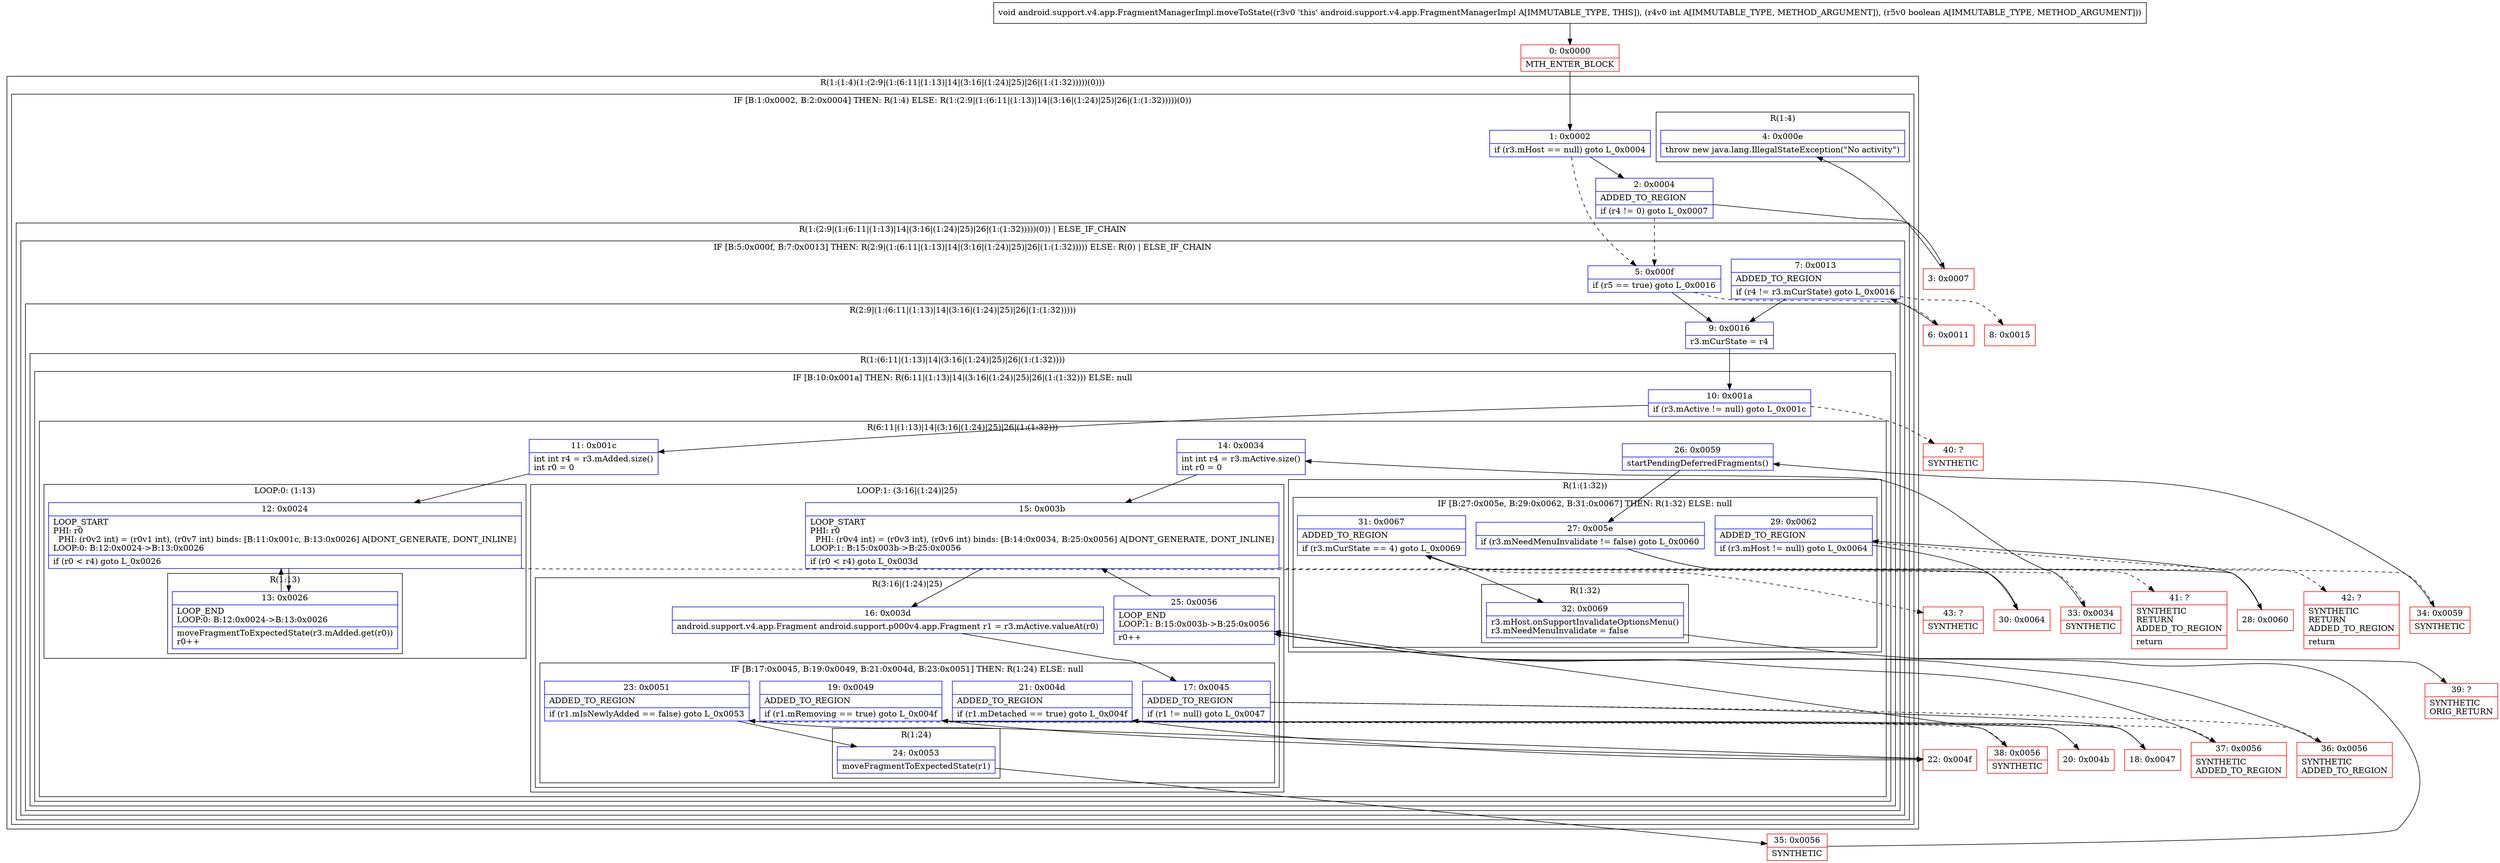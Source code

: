 digraph "CFG forandroid.support.v4.app.FragmentManagerImpl.moveToState(IZ)V" {
subgraph cluster_Region_151812211 {
label = "R(1:(1:4)(1:(2:9|(1:(6:11|(1:13)|14|(3:16|(1:24)|25)|26|(1:(1:32)))))(0)))";
node [shape=record,color=blue];
subgraph cluster_IfRegion_519399054 {
label = "IF [B:1:0x0002, B:2:0x0004] THEN: R(1:4) ELSE: R(1:(2:9|(1:(6:11|(1:13)|14|(3:16|(1:24)|25)|26|(1:(1:32)))))(0))";
node [shape=record,color=blue];
Node_1 [shape=record,label="{1\:\ 0x0002|if (r3.mHost == null) goto L_0x0004\l}"];
Node_2 [shape=record,label="{2\:\ 0x0004|ADDED_TO_REGION\l|if (r4 != 0) goto L_0x0007\l}"];
subgraph cluster_Region_161822846 {
label = "R(1:4)";
node [shape=record,color=blue];
Node_4 [shape=record,label="{4\:\ 0x000e|throw new java.lang.IllegalStateException(\"No activity\")\l}"];
}
subgraph cluster_Region_2021514820 {
label = "R(1:(2:9|(1:(6:11|(1:13)|14|(3:16|(1:24)|25)|26|(1:(1:32)))))(0)) | ELSE_IF_CHAIN\l";
node [shape=record,color=blue];
subgraph cluster_IfRegion_307822296 {
label = "IF [B:5:0x000f, B:7:0x0013] THEN: R(2:9|(1:(6:11|(1:13)|14|(3:16|(1:24)|25)|26|(1:(1:32))))) ELSE: R(0) | ELSE_IF_CHAIN\l";
node [shape=record,color=blue];
Node_5 [shape=record,label="{5\:\ 0x000f|if (r5 == true) goto L_0x0016\l}"];
Node_7 [shape=record,label="{7\:\ 0x0013|ADDED_TO_REGION\l|if (r4 != r3.mCurState) goto L_0x0016\l}"];
subgraph cluster_Region_665598731 {
label = "R(2:9|(1:(6:11|(1:13)|14|(3:16|(1:24)|25)|26|(1:(1:32)))))";
node [shape=record,color=blue];
Node_9 [shape=record,label="{9\:\ 0x0016|r3.mCurState = r4\l}"];
subgraph cluster_Region_132809032 {
label = "R(1:(6:11|(1:13)|14|(3:16|(1:24)|25)|26|(1:(1:32))))";
node [shape=record,color=blue];
subgraph cluster_IfRegion_301195279 {
label = "IF [B:10:0x001a] THEN: R(6:11|(1:13)|14|(3:16|(1:24)|25)|26|(1:(1:32))) ELSE: null";
node [shape=record,color=blue];
Node_10 [shape=record,label="{10\:\ 0x001a|if (r3.mActive != null) goto L_0x001c\l}"];
subgraph cluster_Region_1023452106 {
label = "R(6:11|(1:13)|14|(3:16|(1:24)|25)|26|(1:(1:32)))";
node [shape=record,color=blue];
Node_11 [shape=record,label="{11\:\ 0x001c|int int r4 = r3.mAdded.size()\lint r0 = 0\l}"];
subgraph cluster_LoopRegion_584649826 {
label = "LOOP:0: (1:13)";
node [shape=record,color=blue];
Node_12 [shape=record,label="{12\:\ 0x0024|LOOP_START\lPHI: r0 \l  PHI: (r0v2 int) = (r0v1 int), (r0v7 int) binds: [B:11:0x001c, B:13:0x0026] A[DONT_GENERATE, DONT_INLINE]\lLOOP:0: B:12:0x0024\-\>B:13:0x0026\l|if (r0 \< r4) goto L_0x0026\l}"];
subgraph cluster_Region_752248862 {
label = "R(1:13)";
node [shape=record,color=blue];
Node_13 [shape=record,label="{13\:\ 0x0026|LOOP_END\lLOOP:0: B:12:0x0024\-\>B:13:0x0026\l|moveFragmentToExpectedState(r3.mAdded.get(r0))\lr0++\l}"];
}
}
Node_14 [shape=record,label="{14\:\ 0x0034|int int r4 = r3.mActive.size()\lint r0 = 0\l}"];
subgraph cluster_LoopRegion_836072629 {
label = "LOOP:1: (3:16|(1:24)|25)";
node [shape=record,color=blue];
Node_15 [shape=record,label="{15\:\ 0x003b|LOOP_START\lPHI: r0 \l  PHI: (r0v4 int) = (r0v3 int), (r0v6 int) binds: [B:14:0x0034, B:25:0x0056] A[DONT_GENERATE, DONT_INLINE]\lLOOP:1: B:15:0x003b\-\>B:25:0x0056\l|if (r0 \< r4) goto L_0x003d\l}"];
subgraph cluster_Region_158572470 {
label = "R(3:16|(1:24)|25)";
node [shape=record,color=blue];
Node_16 [shape=record,label="{16\:\ 0x003d|android.support.v4.app.Fragment android.support.p000v4.app.Fragment r1 = r3.mActive.valueAt(r0)\l}"];
subgraph cluster_IfRegion_1671637222 {
label = "IF [B:17:0x0045, B:19:0x0049, B:21:0x004d, B:23:0x0051] THEN: R(1:24) ELSE: null";
node [shape=record,color=blue];
Node_17 [shape=record,label="{17\:\ 0x0045|ADDED_TO_REGION\l|if (r1 != null) goto L_0x0047\l}"];
Node_19 [shape=record,label="{19\:\ 0x0049|ADDED_TO_REGION\l|if (r1.mRemoving == true) goto L_0x004f\l}"];
Node_21 [shape=record,label="{21\:\ 0x004d|ADDED_TO_REGION\l|if (r1.mDetached == true) goto L_0x004f\l}"];
Node_23 [shape=record,label="{23\:\ 0x0051|ADDED_TO_REGION\l|if (r1.mIsNewlyAdded == false) goto L_0x0053\l}"];
subgraph cluster_Region_2083142164 {
label = "R(1:24)";
node [shape=record,color=blue];
Node_24 [shape=record,label="{24\:\ 0x0053|moveFragmentToExpectedState(r1)\l}"];
}
}
Node_25 [shape=record,label="{25\:\ 0x0056|LOOP_END\lLOOP:1: B:15:0x003b\-\>B:25:0x0056\l|r0++\l}"];
}
}
Node_26 [shape=record,label="{26\:\ 0x0059|startPendingDeferredFragments()\l}"];
subgraph cluster_Region_1141404375 {
label = "R(1:(1:32))";
node [shape=record,color=blue];
subgraph cluster_IfRegion_45772094 {
label = "IF [B:27:0x005e, B:29:0x0062, B:31:0x0067] THEN: R(1:32) ELSE: null";
node [shape=record,color=blue];
Node_27 [shape=record,label="{27\:\ 0x005e|if (r3.mNeedMenuInvalidate != false) goto L_0x0060\l}"];
Node_29 [shape=record,label="{29\:\ 0x0062|ADDED_TO_REGION\l|if (r3.mHost != null) goto L_0x0064\l}"];
Node_31 [shape=record,label="{31\:\ 0x0067|ADDED_TO_REGION\l|if (r3.mCurState == 4) goto L_0x0069\l}"];
subgraph cluster_Region_1367956704 {
label = "R(1:32)";
node [shape=record,color=blue];
Node_32 [shape=record,label="{32\:\ 0x0069|r3.mHost.onSupportInvalidateOptionsMenu()\lr3.mNeedMenuInvalidate = false\l}"];
}
}
}
}
}
}
}
subgraph cluster_Region_1609841990 {
label = "R(0)";
node [shape=record,color=blue];
}
}
}
}
}
Node_0 [shape=record,color=red,label="{0\:\ 0x0000|MTH_ENTER_BLOCK\l}"];
Node_3 [shape=record,color=red,label="{3\:\ 0x0007}"];
Node_6 [shape=record,color=red,label="{6\:\ 0x0011}"];
Node_8 [shape=record,color=red,label="{8\:\ 0x0015}"];
Node_18 [shape=record,color=red,label="{18\:\ 0x0047}"];
Node_20 [shape=record,color=red,label="{20\:\ 0x004b}"];
Node_22 [shape=record,color=red,label="{22\:\ 0x004f}"];
Node_28 [shape=record,color=red,label="{28\:\ 0x0060}"];
Node_30 [shape=record,color=red,label="{30\:\ 0x0064}"];
Node_33 [shape=record,color=red,label="{33\:\ 0x0034|SYNTHETIC\l}"];
Node_34 [shape=record,color=red,label="{34\:\ 0x0059|SYNTHETIC\l}"];
Node_35 [shape=record,color=red,label="{35\:\ 0x0056|SYNTHETIC\l}"];
Node_36 [shape=record,color=red,label="{36\:\ 0x0056|SYNTHETIC\lADDED_TO_REGION\l}"];
Node_37 [shape=record,color=red,label="{37\:\ 0x0056|SYNTHETIC\lADDED_TO_REGION\l}"];
Node_38 [shape=record,color=red,label="{38\:\ 0x0056|SYNTHETIC\l}"];
Node_39 [shape=record,color=red,label="{39\:\ ?|SYNTHETIC\lORIG_RETURN\l}"];
Node_40 [shape=record,color=red,label="{40\:\ ?|SYNTHETIC\l}"];
Node_41 [shape=record,color=red,label="{41\:\ ?|SYNTHETIC\lRETURN\lADDED_TO_REGION\l|return\l}"];
Node_42 [shape=record,color=red,label="{42\:\ ?|SYNTHETIC\lRETURN\lADDED_TO_REGION\l|return\l}"];
Node_43 [shape=record,color=red,label="{43\:\ ?|SYNTHETIC\l}"];
MethodNode[shape=record,label="{void android.support.v4.app.FragmentManagerImpl.moveToState((r3v0 'this' android.support.v4.app.FragmentManagerImpl A[IMMUTABLE_TYPE, THIS]), (r4v0 int A[IMMUTABLE_TYPE, METHOD_ARGUMENT]), (r5v0 boolean A[IMMUTABLE_TYPE, METHOD_ARGUMENT])) }"];
MethodNode -> Node_0;
Node_1 -> Node_2;
Node_1 -> Node_5[style=dashed];
Node_2 -> Node_3;
Node_2 -> Node_5[style=dashed];
Node_5 -> Node_6[style=dashed];
Node_5 -> Node_9;
Node_7 -> Node_8[style=dashed];
Node_7 -> Node_9;
Node_9 -> Node_10;
Node_10 -> Node_11;
Node_10 -> Node_40[style=dashed];
Node_11 -> Node_12;
Node_12 -> Node_13;
Node_12 -> Node_33[style=dashed];
Node_13 -> Node_12;
Node_14 -> Node_15;
Node_15 -> Node_16;
Node_15 -> Node_34[style=dashed];
Node_16 -> Node_17;
Node_17 -> Node_18;
Node_17 -> Node_36[style=dashed];
Node_19 -> Node_20[style=dashed];
Node_19 -> Node_22;
Node_21 -> Node_22;
Node_21 -> Node_37[style=dashed];
Node_23 -> Node_24;
Node_23 -> Node_38[style=dashed];
Node_24 -> Node_35;
Node_25 -> Node_15;
Node_26 -> Node_27;
Node_27 -> Node_28;
Node_27 -> Node_41[style=dashed];
Node_29 -> Node_30;
Node_29 -> Node_42[style=dashed];
Node_31 -> Node_32;
Node_31 -> Node_43[style=dashed];
Node_32 -> Node_39;
Node_0 -> Node_1;
Node_3 -> Node_4;
Node_6 -> Node_7;
Node_18 -> Node_19;
Node_20 -> Node_21;
Node_22 -> Node_23;
Node_28 -> Node_29;
Node_30 -> Node_31;
Node_33 -> Node_14;
Node_34 -> Node_26;
Node_35 -> Node_25;
Node_36 -> Node_25;
Node_37 -> Node_25;
Node_38 -> Node_25;
}

